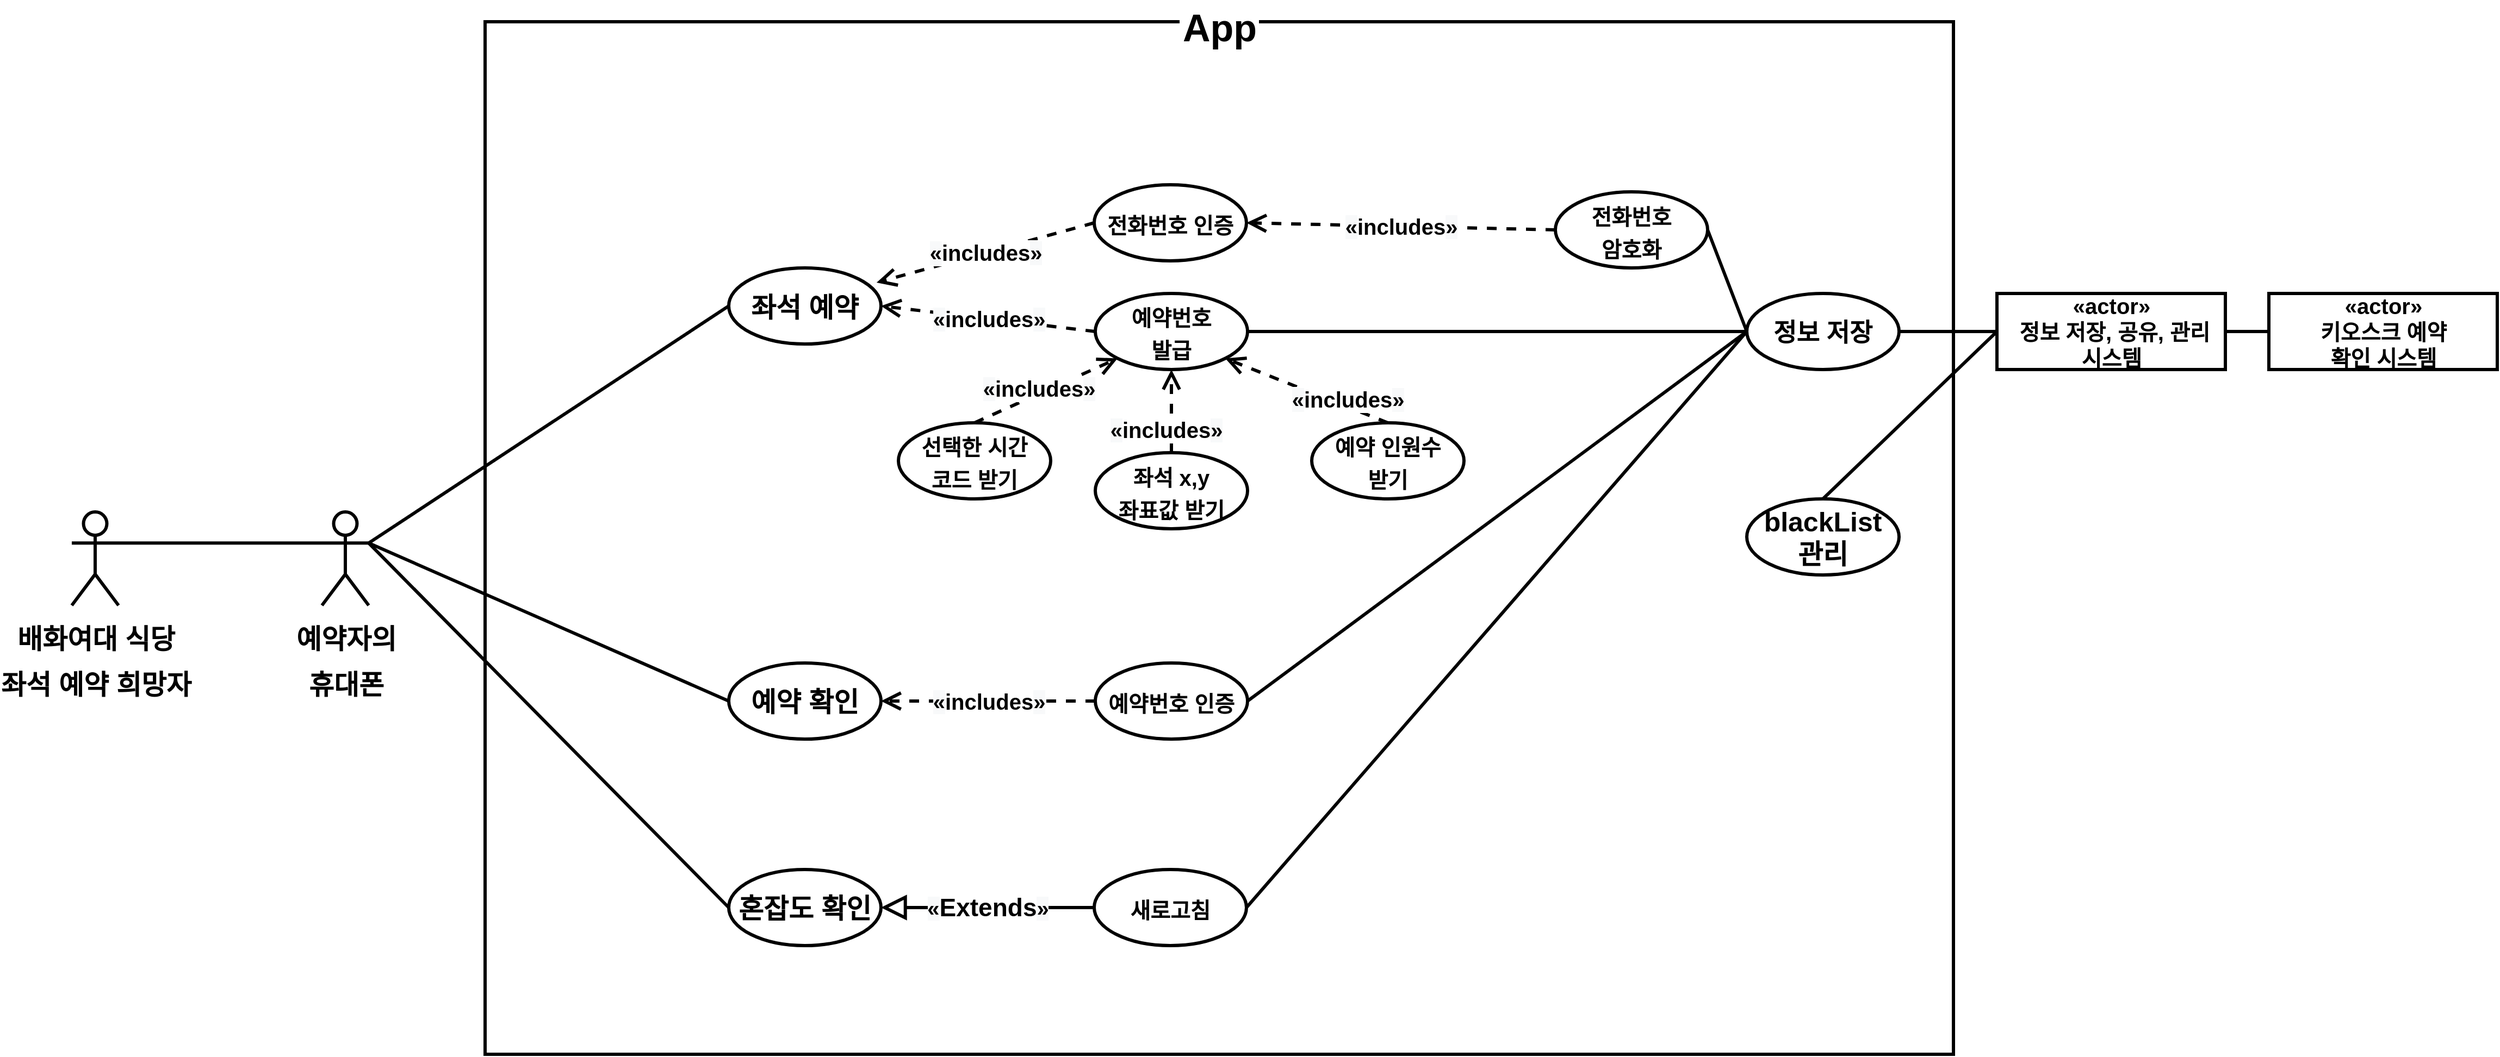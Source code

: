 <mxfile version="18.0.0" type="github">
  <diagram id="-QCvbYy8-glM7ENRcZFV" name="Page-1">
    <mxGraphModel dx="3134" dy="2385" grid="1" gridSize="10" guides="1" tooltips="1" connect="1" arrows="1" fold="1" page="1" pageScale="1" pageWidth="827" pageHeight="1169" math="0" shadow="0">
      <root>
        <mxCell id="0" />
        <mxCell id="1" parent="0" />
        <mxCell id="9M6JCkLCXXy3RRMu_EsA-1" value="" style="rounded=0;whiteSpace=wrap;html=1;strokeWidth=3;" vertex="1" parent="1">
          <mxGeometry x="190" y="-100" width="1350" height="950" as="geometry" />
        </mxCell>
        <mxCell id="xzGXYvU11T9rDhcxcgDj-4" value="&lt;b&gt;&lt;font style=&quot;font-size: 35px&quot;&gt;App&lt;/font&gt;&lt;/b&gt;" style="text;html=1;align=center;verticalAlign=middle;whiteSpace=wrap;rounded=0;strokeWidth=3;fillColor=default;" parent="1" vertex="1">
          <mxGeometry x="828.5" y="-120" width="73" height="50" as="geometry" />
        </mxCell>
        <mxCell id="xzGXYvU11T9rDhcxcgDj-5" value="&lt;font style=&quot;font-size: 25px&quot;&gt;&lt;b&gt;배화여대 식당&lt;br&gt;&lt;/b&gt;&lt;b&gt;좌석 예약 희망자&lt;/b&gt;&lt;/font&gt;" style="shape=umlActor;verticalLabelPosition=bottom;verticalAlign=top;html=1;outlineConnect=0;fontSize=35;strokeWidth=3;" parent="1" vertex="1">
          <mxGeometry x="-190" y="351" width="43" height="86" as="geometry" />
        </mxCell>
        <mxCell id="xzGXYvU11T9rDhcxcgDj-12" value="&lt;b&gt;«actor»&lt;br&gt;&amp;nbsp;정보 저장, 공유, 관리&lt;br&gt;시스템&lt;br&gt;&lt;/b&gt;" style="html=1;fontSize=20;strokeWidth=3;" parent="1" vertex="1">
          <mxGeometry x="1580" y="150" width="210" height="70" as="geometry" />
        </mxCell>
        <mxCell id="xzGXYvU11T9rDhcxcgDj-16" value="&lt;b&gt;좌석 예약&lt;/b&gt;" style="ellipse;whiteSpace=wrap;html=1;fontSize=25;strokeWidth=3;" parent="1" vertex="1">
          <mxGeometry x="414" y="126.5" width="140" height="70" as="geometry" />
        </mxCell>
        <mxCell id="xzGXYvU11T9rDhcxcgDj-17" value="&lt;b&gt;예약 확인&lt;/b&gt;" style="ellipse;whiteSpace=wrap;html=1;fontSize=25;strokeWidth=3;" parent="1" vertex="1">
          <mxGeometry x="414" y="490" width="140" height="70" as="geometry" />
        </mxCell>
        <mxCell id="xzGXYvU11T9rDhcxcgDj-18" value="&lt;b&gt;혼잡도 확인&lt;/b&gt;" style="ellipse;whiteSpace=wrap;html=1;fontSize=25;strokeWidth=3;" parent="1" vertex="1">
          <mxGeometry x="414" y="680" width="140" height="70" as="geometry" />
        </mxCell>
        <mxCell id="xzGXYvU11T9rDhcxcgDj-35" value="" style="endArrow=none;html=1;rounded=0;fontSize=25;strokeWidth=3;entryX=0;entryY=0.5;entryDx=0;entryDy=0;exitX=1;exitY=0.333;exitDx=0;exitDy=0;exitPerimeter=0;" parent="1" source="iIt3q8JstOjo-wZFKdjv-8" target="xzGXYvU11T9rDhcxcgDj-16" edge="1">
          <mxGeometry relative="1" as="geometry">
            <mxPoint x="150" y="360" as="sourcePoint" />
            <mxPoint x="510" y="390" as="targetPoint" />
          </mxGeometry>
        </mxCell>
        <mxCell id="xzGXYvU11T9rDhcxcgDj-36" value="" style="endArrow=none;html=1;rounded=0;fontSize=25;strokeWidth=3;entryX=0;entryY=0.5;entryDx=0;entryDy=0;exitX=1;exitY=0.333;exitDx=0;exitDy=0;exitPerimeter=0;" parent="1" source="iIt3q8JstOjo-wZFKdjv-8" target="xzGXYvU11T9rDhcxcgDj-18" edge="1">
          <mxGeometry relative="1" as="geometry">
            <mxPoint x="170" y="430" as="sourcePoint" />
            <mxPoint x="510" y="390" as="targetPoint" />
          </mxGeometry>
        </mxCell>
        <mxCell id="xzGXYvU11T9rDhcxcgDj-37" value="" style="endArrow=none;html=1;rounded=0;fontSize=25;strokeWidth=3;entryX=0;entryY=0.5;entryDx=0;entryDy=0;exitX=1;exitY=0.333;exitDx=0;exitDy=0;exitPerimeter=0;" parent="1" source="iIt3q8JstOjo-wZFKdjv-8" target="xzGXYvU11T9rDhcxcgDj-17" edge="1">
          <mxGeometry relative="1" as="geometry">
            <mxPoint x="170" y="380" as="sourcePoint" />
            <mxPoint x="280" y="405" as="targetPoint" />
          </mxGeometry>
        </mxCell>
        <mxCell id="xzGXYvU11T9rDhcxcgDj-39" value="&lt;span style=&quot;font-size: 20px&quot;&gt;&lt;b&gt;전화번호 인증&lt;/b&gt;&lt;/span&gt;" style="ellipse;whiteSpace=wrap;html=1;fontSize=25;strokeWidth=3;" parent="1" vertex="1">
          <mxGeometry x="750" y="50" width="140" height="70" as="geometry" />
        </mxCell>
        <mxCell id="xzGXYvU11T9rDhcxcgDj-41" value="&lt;b&gt;&lt;span style=&quot;background-color: rgb(248 , 249 , 250)&quot;&gt;«&lt;/span&gt;includes&lt;span style=&quot;background-color: rgb(248 , 249 , 250)&quot;&gt;»&lt;/span&gt;&lt;/b&gt;" style="endArrow=open;endSize=12;dashed=1;html=1;rounded=0;fontSize=20;strokeWidth=3;exitX=0;exitY=0.5;exitDx=0;exitDy=0;entryX=0.971;entryY=0.193;entryDx=0;entryDy=0;entryPerimeter=0;" parent="1" source="xzGXYvU11T9rDhcxcgDj-39" target="xzGXYvU11T9rDhcxcgDj-16" edge="1">
          <mxGeometry width="160" relative="1" as="geometry">
            <mxPoint x="501" y="296.5" as="sourcePoint" />
            <mxPoint x="661" y="296.5" as="targetPoint" />
          </mxGeometry>
        </mxCell>
        <mxCell id="xzGXYvU11T9rDhcxcgDj-43" value="&lt;span style=&quot;font-size: 20px&quot;&gt;&lt;b&gt;예약번호&lt;br&gt;발급&lt;br&gt;&lt;/b&gt;&lt;/span&gt;" style="ellipse;whiteSpace=wrap;html=1;fontSize=25;strokeWidth=3;" parent="1" vertex="1">
          <mxGeometry x="751" y="150" width="140" height="70" as="geometry" />
        </mxCell>
        <mxCell id="xzGXYvU11T9rDhcxcgDj-45" value="&lt;b style=&quot;background-color: rgb(248 , 249 , 250)&quot;&gt;«&lt;/b&gt;&lt;b&gt;includes&lt;/b&gt;&lt;b style=&quot;background-color: rgb(248 , 249 , 250)&quot;&gt;»&lt;/b&gt;" style="endArrow=open;endSize=12;dashed=1;html=1;rounded=0;fontSize=20;strokeWidth=3;exitX=0;exitY=0.5;exitDx=0;exitDy=0;entryX=1;entryY=0.5;entryDx=0;entryDy=0;" parent="1" source="xzGXYvU11T9rDhcxcgDj-43" target="xzGXYvU11T9rDhcxcgDj-16" edge="1">
          <mxGeometry width="160" relative="1" as="geometry">
            <mxPoint x="751" y="81.5" as="sourcePoint" />
            <mxPoint x="564" y="171.5" as="targetPoint" />
          </mxGeometry>
        </mxCell>
        <mxCell id="xzGXYvU11T9rDhcxcgDj-46" value="&lt;span style=&quot;font-size: 20px&quot;&gt;&lt;b&gt;전화번호&lt;br&gt;암호화&lt;br&gt;&lt;/b&gt;&lt;/span&gt;" style="ellipse;whiteSpace=wrap;html=1;fontSize=25;strokeWidth=3;" parent="1" vertex="1">
          <mxGeometry x="1174" y="56.5" width="140" height="70" as="geometry" />
        </mxCell>
        <mxCell id="xzGXYvU11T9rDhcxcgDj-47" value="&lt;b&gt;&lt;span style=&quot;background-color: rgb(248 , 249 , 250)&quot;&gt;«&lt;/span&gt;includes&lt;span style=&quot;background-color: rgb(248 , 249 , 250)&quot;&gt;»&lt;/span&gt;&lt;/b&gt;" style="endArrow=open;endSize=12;dashed=1;html=1;rounded=0;fontSize=20;strokeWidth=3;exitX=0;exitY=0.5;exitDx=0;exitDy=0;entryX=1;entryY=0.5;entryDx=0;entryDy=0;" parent="1" source="xzGXYvU11T9rDhcxcgDj-46" target="xzGXYvU11T9rDhcxcgDj-39" edge="1">
          <mxGeometry width="160" relative="1" as="geometry">
            <mxPoint x="751" y="71.5" as="sourcePoint" />
            <mxPoint x="565.26" y="159.53" as="targetPoint" />
          </mxGeometry>
        </mxCell>
        <mxCell id="xzGXYvU11T9rDhcxcgDj-49" value="&lt;span style=&quot;font-size: 20px&quot;&gt;&lt;b&gt;선택한 시간&lt;br&gt;코드 받기&lt;br&gt;&lt;/b&gt;&lt;/span&gt;" style="ellipse;whiteSpace=wrap;html=1;fontSize=25;strokeWidth=3;" parent="1" vertex="1">
          <mxGeometry x="570" y="269" width="140" height="70" as="geometry" />
        </mxCell>
        <mxCell id="xzGXYvU11T9rDhcxcgDj-50" value="&lt;b style=&quot;background-color: rgb(248 , 249 , 250)&quot;&gt;«&lt;/b&gt;&lt;b&gt;includes&lt;/b&gt;&lt;b style=&quot;background-color: rgb(248 , 249 , 250)&quot;&gt;»&lt;/b&gt;" style="endArrow=open;endSize=12;dashed=1;html=1;rounded=0;fontSize=20;strokeWidth=3;exitX=0.5;exitY=0;exitDx=0;exitDy=0;entryX=0;entryY=1;entryDx=0;entryDy=0;" parent="1" source="xzGXYvU11T9rDhcxcgDj-49" target="xzGXYvU11T9rDhcxcgDj-43" edge="1">
          <mxGeometry x="-0.065" y="5" width="160" relative="1" as="geometry">
            <mxPoint x="1061" y="-108.5" as="sourcePoint" />
            <mxPoint x="881.005" y="-42.992" as="targetPoint" />
            <mxPoint as="offset" />
          </mxGeometry>
        </mxCell>
        <mxCell id="xzGXYvU11T9rDhcxcgDj-51" value="&lt;b style=&quot;font-size: 20px&quot;&gt;좌석 x,y&lt;br&gt;좌표값 받기&lt;/b&gt;&lt;span style=&quot;font-size: 20px&quot;&gt;&lt;b&gt;&lt;br&gt;&lt;/b&gt;&lt;/span&gt;" style="ellipse;whiteSpace=wrap;html=1;fontSize=25;strokeWidth=3;" parent="1" vertex="1">
          <mxGeometry x="751" y="296.5" width="140" height="70" as="geometry" />
        </mxCell>
        <mxCell id="xzGXYvU11T9rDhcxcgDj-52" value="&lt;b style=&quot;background-color: rgb(248 , 249 , 250)&quot;&gt;«&lt;/b&gt;&lt;b&gt;includes&lt;/b&gt;&lt;b style=&quot;background-color: rgb(248 , 249 , 250)&quot;&gt;»&lt;/b&gt;" style="endArrow=open;endSize=12;dashed=1;html=1;rounded=0;fontSize=20;strokeWidth=3;exitX=0.5;exitY=0;exitDx=0;exitDy=0;entryX=0.5;entryY=1;entryDx=0;entryDy=0;" parent="1" source="xzGXYvU11T9rDhcxcgDj-51" target="xzGXYvU11T9rDhcxcgDj-43" edge="1">
          <mxGeometry x="-0.422" y="6" width="160" relative="1" as="geometry">
            <mxPoint x="1071" y="1.5" as="sourcePoint" />
            <mxPoint x="881.005" y="67.008" as="targetPoint" />
            <mxPoint x="1" as="offset" />
          </mxGeometry>
        </mxCell>
        <mxCell id="xzGXYvU11T9rDhcxcgDj-53" value="&lt;span style=&quot;font-size: 20px&quot;&gt;&lt;b&gt;예약 인원수&lt;br&gt;받기&lt;br&gt;&lt;/b&gt;&lt;/span&gt;" style="ellipse;whiteSpace=wrap;html=1;fontSize=25;strokeWidth=3;" parent="1" vertex="1">
          <mxGeometry x="950" y="269" width="140" height="70" as="geometry" />
        </mxCell>
        <mxCell id="xzGXYvU11T9rDhcxcgDj-54" value="&lt;b style=&quot;background-color: rgb(248 , 249 , 250)&quot;&gt;«&lt;/b&gt;&lt;b&gt;includes&lt;/b&gt;&lt;b style=&quot;background-color: rgb(248 , 249 , 250)&quot;&gt;»&lt;/b&gt;" style="endArrow=open;endSize=12;dashed=1;html=1;rounded=0;fontSize=20;strokeWidth=3;exitX=0.5;exitY=0;exitDx=0;exitDy=0;entryX=1;entryY=1;entryDx=0;entryDy=0;" parent="1" source="xzGXYvU11T9rDhcxcgDj-53" target="xzGXYvU11T9rDhcxcgDj-43" edge="1">
          <mxGeometry x="-0.469" y="-7" width="160" relative="1" as="geometry">
            <mxPoint x="1071" y="81.5" as="sourcePoint" />
            <mxPoint x="901" y="91.5" as="targetPoint" />
            <mxPoint as="offset" />
          </mxGeometry>
        </mxCell>
        <mxCell id="xzGXYvU11T9rDhcxcgDj-55" value="&lt;span style=&quot;font-size: 20px&quot;&gt;&lt;b&gt;예약번호 인증&lt;/b&gt;&lt;/span&gt;" style="ellipse;whiteSpace=wrap;html=1;fontSize=25;strokeWidth=3;" parent="1" vertex="1">
          <mxGeometry x="751" y="490" width="140" height="70" as="geometry" />
        </mxCell>
        <mxCell id="xzGXYvU11T9rDhcxcgDj-56" value="&lt;b&gt;&lt;span style=&quot;background-color: rgb(248 , 249 , 250)&quot;&gt;«&lt;/span&gt;includes&lt;span style=&quot;background-color: rgb(248 , 249 , 250)&quot;&gt;»&lt;/span&gt;&lt;/b&gt;" style="endArrow=open;endSize=12;dashed=1;html=1;rounded=0;fontSize=20;strokeWidth=3;exitX=0;exitY=0.5;exitDx=0;exitDy=0;entryX=1;entryY=0.5;entryDx=0;entryDy=0;" parent="1" source="xzGXYvU11T9rDhcxcgDj-55" target="xzGXYvU11T9rDhcxcgDj-17" edge="1">
          <mxGeometry width="160" relative="1" as="geometry">
            <mxPoint x="751" y="400" as="sourcePoint" />
            <mxPoint x="564" y="390" as="targetPoint" />
          </mxGeometry>
        </mxCell>
        <mxCell id="xzGXYvU11T9rDhcxcgDj-58" value="&lt;span&gt;&lt;b style=&quot;font-size: 23px&quot;&gt;정보 저장&lt;br&gt;&lt;/b&gt;&lt;/span&gt;" style="ellipse;whiteSpace=wrap;html=1;fontSize=25;strokeWidth=3;" parent="1" vertex="1">
          <mxGeometry x="1350" y="150" width="140" height="70" as="geometry" />
        </mxCell>
        <mxCell id="xzGXYvU11T9rDhcxcgDj-60" value="" style="endArrow=none;html=1;rounded=0;fontSize=25;strokeWidth=3;entryX=0;entryY=0.5;entryDx=0;entryDy=0;exitX=1;exitY=0.5;exitDx=0;exitDy=0;" parent="1" source="xzGXYvU11T9rDhcxcgDj-46" target="xzGXYvU11T9rDhcxcgDj-58" edge="1">
          <mxGeometry relative="1" as="geometry">
            <mxPoint x="7" y="306.167" as="sourcePoint" />
            <mxPoint x="424" y="171.5" as="targetPoint" />
          </mxGeometry>
        </mxCell>
        <mxCell id="xzGXYvU11T9rDhcxcgDj-61" value="" style="endArrow=none;html=1;rounded=0;fontSize=25;strokeWidth=3;exitX=1;exitY=0.5;exitDx=0;exitDy=0;entryX=0;entryY=0.5;entryDx=0;entryDy=0;" parent="1" source="xzGXYvU11T9rDhcxcgDj-43" target="xzGXYvU11T9rDhcxcgDj-58" edge="1">
          <mxGeometry relative="1" as="geometry">
            <mxPoint x="1201" y="-18.5" as="sourcePoint" />
            <mxPoint x="1450" y="270" as="targetPoint" />
          </mxGeometry>
        </mxCell>
        <mxCell id="xzGXYvU11T9rDhcxcgDj-62" value="" style="endArrow=none;html=1;rounded=0;fontSize=25;strokeWidth=3;exitX=1;exitY=0.5;exitDx=0;exitDy=0;entryX=0;entryY=0.5;entryDx=0;entryDy=0;" parent="1" source="xzGXYvU11T9rDhcxcgDj-58" target="xzGXYvU11T9rDhcxcgDj-12" edge="1">
          <mxGeometry relative="1" as="geometry">
            <mxPoint x="647" y="156" as="sourcePoint" />
            <mxPoint x="1360.328" y="191.614" as="targetPoint" />
          </mxGeometry>
        </mxCell>
        <mxCell id="iIt3q8JstOjo-wZFKdjv-3" value="" style="endArrow=none;html=1;rounded=0;fontSize=25;strokeWidth=3;exitX=1;exitY=0.5;exitDx=0;exitDy=0;entryX=0;entryY=0.5;entryDx=0;entryDy=0;" parent="1" source="xzGXYvU11T9rDhcxcgDj-55" target="xzGXYvU11T9rDhcxcgDj-58" edge="1">
          <mxGeometry relative="1" as="geometry">
            <mxPoint x="891" y="285" as="sourcePoint" />
            <mxPoint x="1610" y="570" as="targetPoint" />
          </mxGeometry>
        </mxCell>
        <mxCell id="iIt3q8JstOjo-wZFKdjv-5" value="&lt;b&gt;«actor»&lt;br&gt;키오스크 예약&lt;br&gt;확인 시스템&lt;/b&gt;" style="html=1;fontSize=20;strokeWidth=3;" parent="1" vertex="1">
          <mxGeometry x="1830" y="150" width="210" height="70" as="geometry" />
        </mxCell>
        <mxCell id="iIt3q8JstOjo-wZFKdjv-8" value="&lt;span style=&quot;font-size: 25px&quot;&gt;&lt;b&gt;예약자의&lt;br&gt;휴대폰&lt;/b&gt;&lt;/span&gt;" style="shape=umlActor;verticalLabelPosition=bottom;verticalAlign=top;html=1;outlineConnect=0;fontSize=35;strokeWidth=3;" parent="1" vertex="1">
          <mxGeometry x="40" y="351" width="43" height="86" as="geometry" />
        </mxCell>
        <mxCell id="iIt3q8JstOjo-wZFKdjv-10" value="" style="endArrow=none;html=1;rounded=0;fontSize=25;strokeWidth=3;exitX=1;exitY=0.333;exitDx=0;exitDy=0;entryX=0;entryY=0.333;entryDx=0;entryDy=0;exitPerimeter=0;entryPerimeter=0;" parent="1" source="xzGXYvU11T9rDhcxcgDj-5" target="iIt3q8JstOjo-wZFKdjv-8" edge="1">
          <mxGeometry relative="1" as="geometry">
            <mxPoint x="891" y="535" as="sourcePoint" />
            <mxPoint x="1360" y="195" as="targetPoint" />
          </mxGeometry>
        </mxCell>
        <mxCell id="iIt3q8JstOjo-wZFKdjv-11" value="" style="endArrow=none;html=1;rounded=0;fontSize=25;strokeWidth=3;exitX=0;exitY=0.5;exitDx=0;exitDy=0;entryX=1;entryY=0.5;entryDx=0;entryDy=0;" parent="1" source="iIt3q8JstOjo-wZFKdjv-5" target="xzGXYvU11T9rDhcxcgDj-12" edge="1">
          <mxGeometry relative="1" as="geometry">
            <mxPoint x="1500" y="195" as="sourcePoint" />
            <mxPoint x="1750" y="195" as="targetPoint" />
          </mxGeometry>
        </mxCell>
        <mxCell id="iIt3q8JstOjo-wZFKdjv-12" value="&lt;span style=&quot;font-size: 20px&quot;&gt;&lt;b&gt;새로고침&lt;/b&gt;&lt;/span&gt;" style="ellipse;whiteSpace=wrap;html=1;fontSize=25;strokeWidth=3;" parent="1" vertex="1">
          <mxGeometry x="750" y="680" width="140" height="70" as="geometry" />
        </mxCell>
        <mxCell id="iIt3q8JstOjo-wZFKdjv-14" value="&lt;b&gt;&lt;span style=&quot;font-size: 20px ; background-color: rgb(248 , 249 , 250)&quot;&gt;«&lt;/span&gt;Extends&lt;span style=&quot;font-size: 20px ; background-color: rgb(248 , 249 , 250)&quot;&gt;»&lt;/span&gt;&lt;/b&gt;" style="endArrow=block;endSize=16;endFill=0;html=1;rounded=0;fontSize=23;strokeWidth=3;exitX=0;exitY=0.5;exitDx=0;exitDy=0;entryX=1;entryY=0.5;entryDx=0;entryDy=0;" parent="1" source="iIt3q8JstOjo-wZFKdjv-12" target="xzGXYvU11T9rDhcxcgDj-18" edge="1">
          <mxGeometry width="160" relative="1" as="geometry">
            <mxPoint x="670" y="390" as="sourcePoint" />
            <mxPoint x="830" y="390" as="targetPoint" />
          </mxGeometry>
        </mxCell>
        <mxCell id="iIt3q8JstOjo-wZFKdjv-15" value="" style="endArrow=none;html=1;rounded=0;fontSize=25;strokeWidth=3;exitX=1;exitY=0.5;exitDx=0;exitDy=0;entryX=0;entryY=0.5;entryDx=0;entryDy=0;" parent="1" source="iIt3q8JstOjo-wZFKdjv-12" target="xzGXYvU11T9rDhcxcgDj-58" edge="1">
          <mxGeometry relative="1" as="geometry">
            <mxPoint x="901" y="535" as="sourcePoint" />
            <mxPoint x="1360" y="310" as="targetPoint" />
          </mxGeometry>
        </mxCell>
        <mxCell id="iIt3q8JstOjo-wZFKdjv-18" value="&lt;b&gt;blackList&lt;br&gt;관리&lt;/b&gt;" style="ellipse;whiteSpace=wrap;html=1;fontSize=25;strokeWidth=3;" parent="1" vertex="1">
          <mxGeometry x="1350" y="339" width="140" height="70" as="geometry" />
        </mxCell>
        <mxCell id="iIt3q8JstOjo-wZFKdjv-25" value="" style="endArrow=none;html=1;rounded=0;fontSize=25;strokeWidth=3;exitX=0;exitY=0.5;exitDx=0;exitDy=0;entryX=0.5;entryY=0;entryDx=0;entryDy=0;" parent="1" source="xzGXYvU11T9rDhcxcgDj-12" target="iIt3q8JstOjo-wZFKdjv-18" edge="1">
          <mxGeometry relative="1" as="geometry">
            <mxPoint x="1310" y="410" as="sourcePoint" />
            <mxPoint x="1420" y="359" as="targetPoint" />
          </mxGeometry>
        </mxCell>
      </root>
    </mxGraphModel>
  </diagram>
</mxfile>
